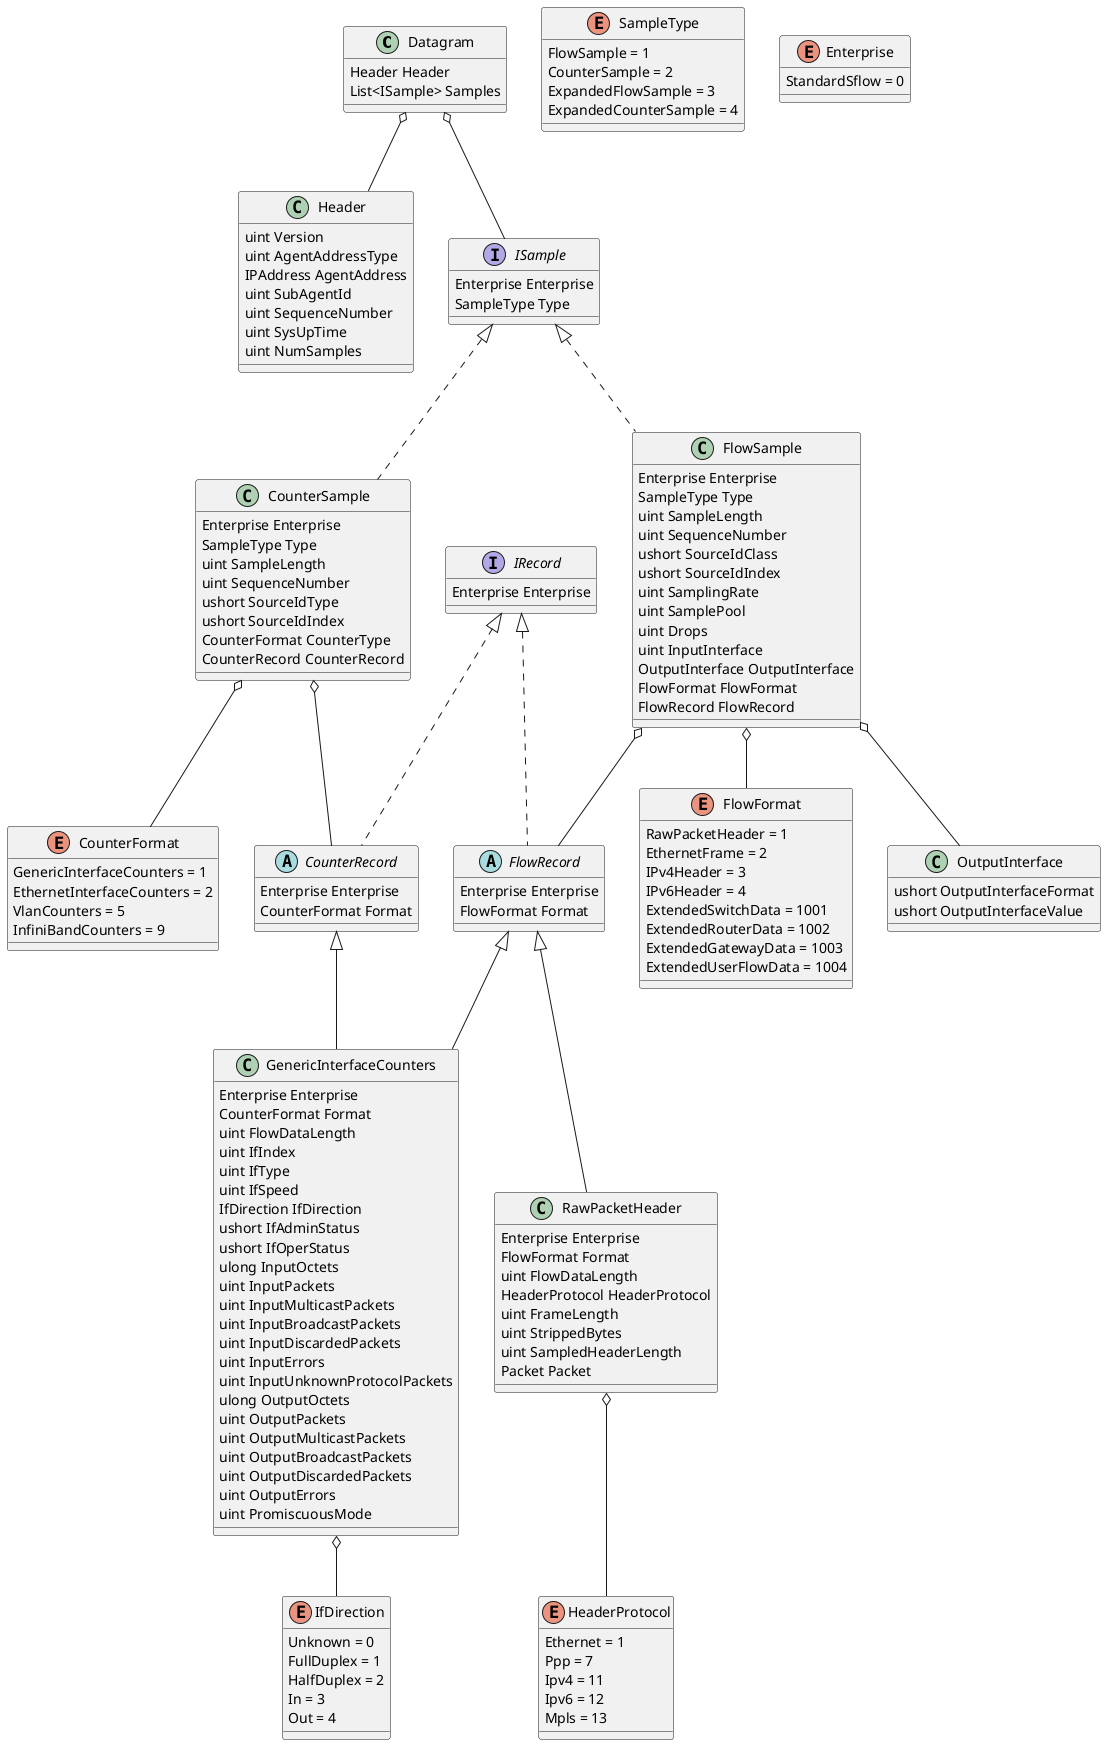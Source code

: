 ﻿@startuml

class Datagram {
    Header Header
    List<ISample> Samples
}

class Header {
    uint Version
    uint AgentAddressType
    IPAddress AgentAddress
    uint SubAgentId
    uint SequenceNumber
    uint SysUpTime
    uint NumSamples
}

interface IRecord {
    Enterprise Enterprise
}

interface ISample {
    Enterprise Enterprise
    SampleType Type
}

class FlowSample {
    Enterprise Enterprise
    SampleType Type
    uint SampleLength
    uint SequenceNumber
    ushort SourceIdClass
    ushort SourceIdIndex
    uint SamplingRate
    uint SamplePool
    uint Drops
    uint InputInterface
    OutputInterface OutputInterface
    FlowFormat FlowFormat
    FlowRecord FlowRecord
}

class OutputInterface {
    ushort OutputInterfaceFormat
    ushort OutputInterfaceValue
}

class CounterSample {
    Enterprise Enterprise
    SampleType Type
    uint SampleLength
    uint SequenceNumber
    ushort SourceIdType
    ushort SourceIdIndex
    CounterFormat CounterType
    CounterRecord CounterRecord
}

enum SampleType {
    FlowSample = 1
    CounterSample = 2
    ExpandedFlowSample = 3
    ExpandedCounterSample = 4
}

enum Enterprise {
    StandardSflow = 0
}

enum FlowFormat {
    RawPacketHeader = 1
    EthernetFrame = 2
    IPv4Header = 3
    IPv6Header = 4
    ExtendedSwitchData = 1001
    ExtendedRouterData = 1002
    ExtendedGatewayData = 1003
    ExtendedUserFlowData = 1004
}

enum CounterFormat {
    GenericInterfaceCounters = 1
    EthernetInterfaceCounters = 2
    VlanCounters = 5
    InfiniBandCounters = 9
}

abstract class FlowRecord {
    Enterprise Enterprise
    FlowFormat Format
}

abstract class CounterRecord {
    Enterprise Enterprise
    CounterFormat Format
}

class GenericInterfaceCounters {
    Enterprise Enterprise
    CounterFormat Format
    uint FlowDataLength
    uint IfIndex
    uint IfType
    uint IfSpeed
    IfDirection IfDirection
    ushort IfAdminStatus
    ushort IfOperStatus
    ulong InputOctets
    uint InputPackets
    uint InputMulticastPackets
    uint InputBroadcastPackets
    uint InputDiscardedPackets
    uint InputErrors
    uint InputUnknownProtocolPackets
    ulong OutputOctets
    uint OutputPackets
    uint OutputMulticastPackets
    uint OutputBroadcastPackets
    uint OutputDiscardedPackets
    uint OutputErrors
    uint PromiscuousMode
}

enum IfDirection {
    Unknown = 0
    FullDuplex = 1
    HalfDuplex = 2
    In = 3
    Out = 4
}

class RawPacketHeader {
    Enterprise Enterprise
    FlowFormat Format
    uint FlowDataLength
    HeaderProtocol HeaderProtocol
    uint FrameLength
    uint StrippedBytes
    uint SampledHeaderLength
    Packet Packet
}

enum HeaderProtocol {
    Ethernet = 1
    Ppp = 7
    Ipv4 = 11
    Ipv6 = 12
    Mpls = 13
}

Datagram o-- Header
Datagram o-- ISample
ISample <|.. FlowSample
ISample <|.. CounterSample

IRecord <|.. FlowRecord
IRecord <|.. CounterRecord

FlowSample o-- OutputInterface
FlowSample o-- FlowFormat
FlowSample o-- FlowRecord

CounterSample o-- CounterFormat
CounterSample o-- CounterRecord

GenericInterfaceCounters o-- IfDirection
RawPacketHeader o-- HeaderProtocol

FlowRecord <|-- GenericInterfaceCounters
FlowRecord <|-- RawPacketHeader

CounterRecord <|-- GenericInterfaceCounters

@enduml